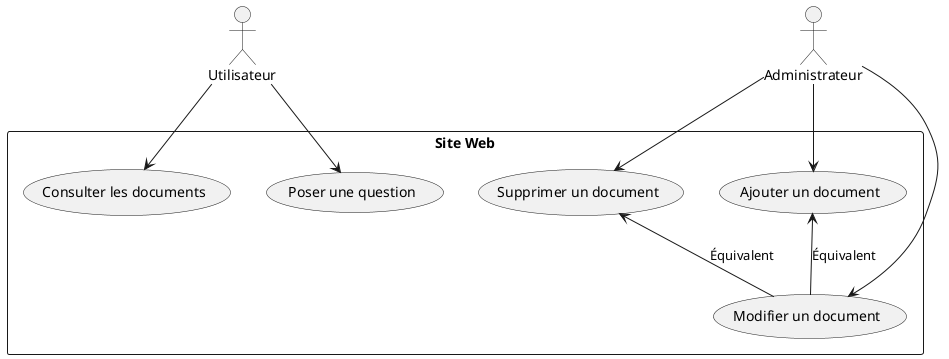 @startuml Use_Case
actor Utilisateur
actor Administrateur

rectangle "Site Web" {
  Utilisateur --> (Consulter les documents)
  Utilisateur --> (Poser une question)
  Administrateur --> (Supprimer un document)
  Administrateur --> (Ajouter un document)
  Administrateur --> (Modifier un document)
  (Supprimer un document) <-- (Modifier un document) : "Équivalent"
  (Ajouter un document) <-- (Modifier un document) : "Équivalent"
}

@enduml